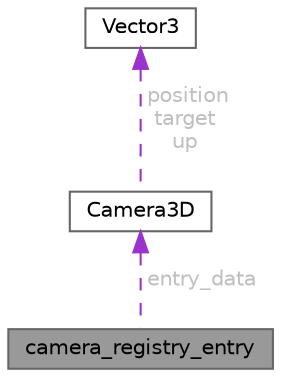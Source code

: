digraph "camera_registry_entry"
{
 // LATEX_PDF_SIZE
  bgcolor="transparent";
  edge [fontname=Helvetica,fontsize=10,labelfontname=Helvetica,labelfontsize=10];
  node [fontname=Helvetica,fontsize=10,shape=box,height=0.2,width=0.4];
  Node1 [id="Node000001",label="camera_registry_entry",height=0.2,width=0.4,color="gray40", fillcolor="grey60", style="filled", fontcolor="black",tooltip=" "];
  Node2 -> Node1 [id="edge5_Node000001_Node000002",dir="back",color="darkorchid3",style="dashed",tooltip=" ",label=" entry_data",fontcolor="grey" ];
  Node2 [id="Node000002",label="Camera3D",height=0.2,width=0.4,color="gray40", fillcolor="white", style="filled",URL="$struct_camera3_d.html",tooltip=" "];
  Node3 -> Node2 [id="edge6_Node000002_Node000003",dir="back",color="darkorchid3",style="dashed",tooltip=" ",label=" position\ntarget\nup",fontcolor="grey" ];
  Node3 [id="Node000003",label="Vector3",height=0.2,width=0.4,color="gray40", fillcolor="white", style="filled",URL="$struct_vector3.html",tooltip=" "];
}
